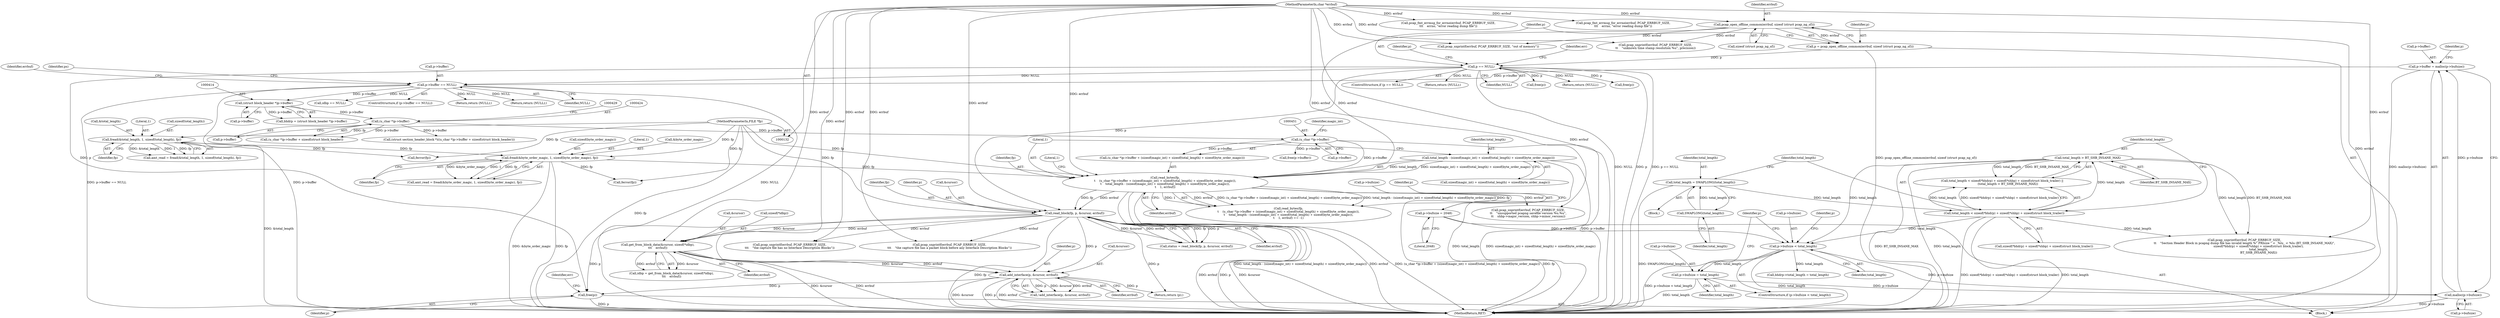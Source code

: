 digraph "0_libpcap_87d6bef033062f969e70fa40c43dfd945d5a20ab@API" {
"1000701" [label="(Call,free(p))"];
"1000549" [label="(Call,read_block(fp, p, &cursor, errbuf))"];
"1000447" [label="(Call,read_bytes(fp,\n\t    (u_char *)p->buffer + (sizeof(magic_int) + sizeof(total_length) + sizeof(byte_order_magic)),\n\t    total_length - (sizeof(magic_int) + sizeof(total_length) + sizeof(byte_order_magic)),\n\t    1, errbuf))"];
"1000205" [label="(Call,fread(&byte_order_magic, 1, sizeof(byte_order_magic), fp))"];
"1000173" [label="(Call,fread(&total_length, 1, sizeof(total_length), fp))"];
"1000134" [label="(MethodParameterIn,FILE *fp)"];
"1000450" [label="(Call,(u_char *)p->buffer)"];
"1000423" [label="(Call,(u_char *)p->buffer)"];
"1000413" [label="(Call,(struct block_header *)p->buffer)"];
"1000388" [label="(Call,p->buffer == NULL)"];
"1000379" [label="(Call,p->buffer = malloc(p->bufsize))"];
"1000383" [label="(Call,malloc(p->bufsize))"];
"1000374" [label="(Call,p->bufsize = total_length)"];
"1000369" [label="(Call,p->bufsize < total_length)"];
"1000363" [label="(Call,p->bufsize = 2048)"];
"1000272" [label="(Call,total_length > BT_SHB_INSANE_MAX)"];
"1000260" [label="(Call,total_length < sizeof(*bhdrp) + sizeof(*shbp) + sizeof(struct block_trailer))"];
"1000254" [label="(Call,total_length = SWAPLONG(total_length))"];
"1000256" [label="(Call,SWAPLONG(total_length))"];
"1000305" [label="(Call,p == NULL)"];
"1000298" [label="(Call,p = pcap_open_offline_common(errbuf, sizeof (struct pcap_ng_sf)))"];
"1000300" [label="(Call,pcap_open_offline_common(errbuf, sizeof (struct pcap_ng_sf)))"];
"1000136" [label="(MethodParameterIn,char *errbuf)"];
"1000463" [label="(Call,total_length - (sizeof(magic_int) + sizeof(total_length) + sizeof(byte_order_magic)))"];
"1000614" [label="(Call,add_interface(p, &cursor, errbuf))"];
"1000579" [label="(Call,get_from_block_data(&cursor, sizeof(*idbp),\n\t\t\t    errbuf))"];
"1000171" [label="(Call,amt_read = fread(&total_length, 1, sizeof(total_length), fp))"];
"1000547" [label="(Call,status = read_block(fp, p, &cursor, errbuf))"];
"1000375" [label="(Call,p->bufsize)"];
"1000585" [label="(Identifier,errbuf)"];
"1000299" [label="(Identifier,p)"];
"1000239" [label="(Block,)"];
"1000615" [label="(Identifier,p)"];
"1000423" [label="(Call,(u_char *)p->buffer)"];
"1000311" [label="(Identifier,err)"];
"1000448" [label="(Identifier,fp)"];
"1000465" [label="(Call,sizeof(magic_int) + sizeof(total_length) + sizeof(byte_order_magic))"];
"1000464" [label="(Identifier,total_length)"];
"1000371" [label="(Identifier,p)"];
"1000415" [label="(Call,p->buffer)"];
"1000260" [label="(Call,total_length < sizeof(*bhdrp) + sizeof(*shbp) + sizeof(struct block_trailer))"];
"1000618" [label="(Identifier,errbuf)"];
"1000404" [label="(Return,return (NULL);)"];
"1000624" [label="(Call,pcap_snprintf(errbuf, PCAP_ERRBUF_SIZE,\n\t\t\t    \"the capture file has a packet block before any Interface Description Blocks\"))"];
"1000176" [label="(Literal,1)"];
"1000435" [label="(Call,bhdrp->total_length = total_length)"];
"1000513" [label="(Call,pcap_snprintf(errbuf, PCAP_ERRBUF_SIZE,\n\t\t    \"unsupported pcapng savefile version %u.%u\",\n\t\t    shbp->major_version, shbp->minor_version))"];
"1000616" [label="(Call,&cursor)"];
"1000138" [label="(Block,)"];
"1000395" [label="(Identifier,errbuf)"];
"1000300" [label="(Call,pcap_open_offline_common(errbuf, sizeof (struct pcap_ng_sf)))"];
"1000373" [label="(Identifier,total_length)"];
"1000305" [label="(Call,p == NULL)"];
"1000187" [label="(Call,ferror(fp))"];
"1000463" [label="(Call,total_length - (sizeof(magic_int) + sizeof(total_length) + sizeof(byte_order_magic)))"];
"1000394" [label="(Call,pcap_snprintf(errbuf, PCAP_ERRBUF_SIZE, \"out of memory\"))"];
"1000307" [label="(Identifier,NULL)"];
"1000134" [label="(MethodParameterIn,FILE *fp)"];
"1000554" [label="(Identifier,errbuf)"];
"1000302" [label="(Call,sizeof (struct pcap_ng_sf))"];
"1000211" [label="(Identifier,fp)"];
"1000343" [label="(Call,pcap_snprintf(errbuf, PCAP_ERRBUF_SIZE,\n\t\t    \"unknown time stamp resolution %u\", precision))"];
"1000255" [label="(Identifier,total_length)"];
"1000449" [label="(Call,(u_char *)p->buffer + (sizeof(magic_int) + sizeof(total_length) + sizeof(byte_order_magic)))"];
"1000398" [label="(Call,free(p))"];
"1000707" [label="(Return,return (NULL);)"];
"1000452" [label="(Call,p->buffer)"];
"1000206" [label="(Call,&byte_order_magic)"];
"1000177" [label="(Call,sizeof(total_length))"];
"1000701" [label="(Call,free(p))"];
"1000614" [label="(Call,add_interface(p, &cursor, errbuf))"];
"1000705" [label="(Identifier,err)"];
"1000425" [label="(Call,p->buffer)"];
"1000272" [label="(Call,total_length > BT_SHB_INSANE_MAX)"];
"1000209" [label="(Call,sizeof(byte_order_magic))"];
"1000313" [label="(Return,return (NULL);)"];
"1000384" [label="(Call,p->bufsize)"];
"1000392" [label="(Identifier,NULL)"];
"1000413" [label="(Call,(struct block_header *)p->buffer)"];
"1000383" [label="(Call,malloc(p->bufsize))"];
"1000369" [label="(Call,p->bufsize < total_length)"];
"1000702" [label="(Identifier,p)"];
"1000348" [label="(Call,free(p))"];
"1000378" [label="(Identifier,total_length)"];
"1000420" [label="(Call,(struct section_header_block *)((u_char *)p->buffer + sizeof(struct block_header)))"];
"1000613" [label="(Call,!add_interface(p, &cursor, errbuf))"];
"1000476" [label="(Literal,1)"];
"1000376" [label="(Identifier,p)"];
"1000370" [label="(Call,p->bufsize)"];
"1000381" [label="(Identifier,p)"];
"1000587" [label="(Call,idbp == NULL)"];
"1000261" [label="(Identifier,total_length)"];
"1000174" [label="(Call,&total_length)"];
"1000254" [label="(Call,total_length = SWAPLONG(total_length))"];
"1000552" [label="(Call,&cursor)"];
"1000550" [label="(Identifier,fp)"];
"1000179" [label="(Identifier,fp)"];
"1000379" [label="(Call,p->buffer = malloc(p->bufsize))"];
"1000203" [label="(Call,amt_read = fread(&byte_order_magic, 1, sizeof(byte_order_magic), fp))"];
"1000273" [label="(Identifier,total_length)"];
"1000257" [label="(Identifier,total_length)"];
"1000367" [label="(Literal,2048)"];
"1000205" [label="(Call,fread(&byte_order_magic, 1, sizeof(byte_order_magic), fp))"];
"1000173" [label="(Call,fread(&total_length, 1, sizeof(total_length), fp))"];
"1000276" [label="(Call,pcap_snprintf(errbuf, PCAP_ERRBUF_SIZE,\n\t\t    \"Section Header Block in pcapng dump file has invalid length %\" PRIsize \" < _%lu_ < %lu (BT_SHB_INSANE_MAX)\",\n                              sizeof(*bhdrp) + sizeof(*shbp) + sizeof(struct block_trailer),\n                              total_length,\n                              BT_SHB_INSANE_MAX))"];
"1000317" [label="(Identifier,p)"];
"1000473" [label="(Literal,1)"];
"1000368" [label="(ControlStructure,if (p->bufsize < total_length))"];
"1000580" [label="(Call,&cursor)"];
"1000274" [label="(Identifier,BT_SHB_INSANE_MAX)"];
"1000582" [label="(Call,sizeof(*idbp))"];
"1000457" [label="(Identifier,magic_int)"];
"1000549" [label="(Call,read_block(fp, p, &cursor, errbuf))"];
"1000298" [label="(Call,p = pcap_open_offline_common(errbuf, sizeof (struct pcap_ng_sf)))"];
"1000422" [label="(Call,(u_char *)p->buffer + sizeof(struct block_header))"];
"1000388" [label="(Call,p->buffer == NULL)"];
"1000259" [label="(Call,total_length < sizeof(*bhdrp) + sizeof(*shbp) + sizeof(struct block_trailer) ||\n            (total_length > BT_SHB_INSANE_MAX))"];
"1000577" [label="(Call,idbp = get_from_block_data(&cursor, sizeof(*idbp),\n\t\t\t    errbuf))"];
"1000304" [label="(ControlStructure,if (p == NULL))"];
"1000408" [label="(Identifier,ps)"];
"1000579" [label="(Call,get_from_block_data(&cursor, sizeof(*idbp),\n\t\t\t    errbuf))"];
"1000306" [label="(Identifier,p)"];
"1000354" [label="(Return,return (NULL);)"];
"1000219" [label="(Call,ferror(fp))"];
"1000262" [label="(Call,sizeof(*bhdrp) + sizeof(*shbp) + sizeof(struct block_trailer))"];
"1000364" [label="(Call,p->bufsize)"];
"1000709" [label="(MethodReturn,RET)"];
"1000447" [label="(Call,read_bytes(fp,\n\t    (u_char *)p->buffer + (sizeof(magic_int) + sizeof(total_length) + sizeof(byte_order_magic)),\n\t    total_length - (sizeof(magic_int) + sizeof(total_length) + sizeof(byte_order_magic)),\n\t    1, errbuf))"];
"1000560" [label="(Call,pcap_snprintf(errbuf, PCAP_ERRBUF_SIZE,\n\t\t\t    \"the capture file has no Interface Description Blocks\"))"];
"1000411" [label="(Call,bhdrp = (struct block_header *)p->buffer)"];
"1000446" [label="(Call,read_bytes(fp,\n\t    (u_char *)p->buffer + (sizeof(magic_int) + sizeof(total_length) + sizeof(byte_order_magic)),\n\t    total_length - (sizeof(magic_int) + sizeof(total_length) + sizeof(byte_order_magic)),\n\t    1, errbuf) == -1)"];
"1000450" [label="(Call,(u_char *)p->buffer)"];
"1000363" [label="(Call,p->bufsize = 2048)"];
"1000551" [label="(Identifier,p)"];
"1000690" [label="(Return,return (p);)"];
"1000474" [label="(Identifier,errbuf)"];
"1000387" [label="(ControlStructure,if (p->buffer == NULL))"];
"1000222" [label="(Call,pcap_fmt_errmsg_for_errno(errbuf, PCAP_ERRBUF_SIZE,\n\t\t\t    errno, \"error reading dump file\"))"];
"1000380" [label="(Call,p->buffer)"];
"1000136" [label="(MethodParameterIn,char *errbuf)"];
"1000389" [label="(Call,p->buffer)"];
"1000390" [label="(Identifier,p)"];
"1000208" [label="(Literal,1)"];
"1000256" [label="(Call,SWAPLONG(total_length))"];
"1000374" [label="(Call,p->bufsize = total_length)"];
"1000301" [label="(Identifier,errbuf)"];
"1000190" [label="(Call,pcap_fmt_errmsg_for_errno(errbuf, PCAP_ERRBUF_SIZE,\n\t\t\t    errno, \"error reading dump file\"))"];
"1000697" [label="(Call,free(p->buffer))"];
"1000701" -> "1000138"  [label="AST: "];
"1000701" -> "1000702"  [label="CFG: "];
"1000702" -> "1000701"  [label="AST: "];
"1000705" -> "1000701"  [label="CFG: "];
"1000701" -> "1000709"  [label="DDG: p"];
"1000549" -> "1000701"  [label="DDG: p"];
"1000614" -> "1000701"  [label="DDG: p"];
"1000305" -> "1000701"  [label="DDG: p"];
"1000549" -> "1000547"  [label="AST: "];
"1000549" -> "1000554"  [label="CFG: "];
"1000550" -> "1000549"  [label="AST: "];
"1000551" -> "1000549"  [label="AST: "];
"1000552" -> "1000549"  [label="AST: "];
"1000554" -> "1000549"  [label="AST: "];
"1000547" -> "1000549"  [label="CFG: "];
"1000549" -> "1000709"  [label="DDG: fp"];
"1000549" -> "1000709"  [label="DDG: errbuf"];
"1000549" -> "1000709"  [label="DDG: p"];
"1000549" -> "1000709"  [label="DDG: &cursor"];
"1000549" -> "1000547"  [label="DDG: fp"];
"1000549" -> "1000547"  [label="DDG: p"];
"1000549" -> "1000547"  [label="DDG: &cursor"];
"1000549" -> "1000547"  [label="DDG: errbuf"];
"1000447" -> "1000549"  [label="DDG: fp"];
"1000447" -> "1000549"  [label="DDG: errbuf"];
"1000134" -> "1000549"  [label="DDG: fp"];
"1000305" -> "1000549"  [label="DDG: p"];
"1000136" -> "1000549"  [label="DDG: errbuf"];
"1000549" -> "1000560"  [label="DDG: errbuf"];
"1000549" -> "1000579"  [label="DDG: &cursor"];
"1000549" -> "1000579"  [label="DDG: errbuf"];
"1000549" -> "1000614"  [label="DDG: p"];
"1000549" -> "1000624"  [label="DDG: errbuf"];
"1000549" -> "1000690"  [label="DDG: p"];
"1000447" -> "1000446"  [label="AST: "];
"1000447" -> "1000474"  [label="CFG: "];
"1000448" -> "1000447"  [label="AST: "];
"1000449" -> "1000447"  [label="AST: "];
"1000463" -> "1000447"  [label="AST: "];
"1000473" -> "1000447"  [label="AST: "];
"1000474" -> "1000447"  [label="AST: "];
"1000476" -> "1000447"  [label="CFG: "];
"1000447" -> "1000709"  [label="DDG: total_length - (sizeof(magic_int) + sizeof(total_length) + sizeof(byte_order_magic))"];
"1000447" -> "1000709"  [label="DDG: errbuf"];
"1000447" -> "1000709"  [label="DDG: (u_char *)p->buffer + (sizeof(magic_int) + sizeof(total_length) + sizeof(byte_order_magic))"];
"1000447" -> "1000709"  [label="DDG: fp"];
"1000447" -> "1000446"  [label="DDG: errbuf"];
"1000447" -> "1000446"  [label="DDG: (u_char *)p->buffer + (sizeof(magic_int) + sizeof(total_length) + sizeof(byte_order_magic))"];
"1000447" -> "1000446"  [label="DDG: total_length - (sizeof(magic_int) + sizeof(total_length) + sizeof(byte_order_magic))"];
"1000447" -> "1000446"  [label="DDG: fp"];
"1000447" -> "1000446"  [label="DDG: 1"];
"1000205" -> "1000447"  [label="DDG: fp"];
"1000134" -> "1000447"  [label="DDG: fp"];
"1000450" -> "1000447"  [label="DDG: p->buffer"];
"1000463" -> "1000447"  [label="DDG: total_length"];
"1000463" -> "1000447"  [label="DDG: sizeof(magic_int) + sizeof(total_length) + sizeof(byte_order_magic)"];
"1000300" -> "1000447"  [label="DDG: errbuf"];
"1000136" -> "1000447"  [label="DDG: errbuf"];
"1000447" -> "1000513"  [label="DDG: errbuf"];
"1000205" -> "1000203"  [label="AST: "];
"1000205" -> "1000211"  [label="CFG: "];
"1000206" -> "1000205"  [label="AST: "];
"1000208" -> "1000205"  [label="AST: "];
"1000209" -> "1000205"  [label="AST: "];
"1000211" -> "1000205"  [label="AST: "];
"1000203" -> "1000205"  [label="CFG: "];
"1000205" -> "1000709"  [label="DDG: &byte_order_magic"];
"1000205" -> "1000709"  [label="DDG: fp"];
"1000205" -> "1000203"  [label="DDG: &byte_order_magic"];
"1000205" -> "1000203"  [label="DDG: 1"];
"1000205" -> "1000203"  [label="DDG: fp"];
"1000173" -> "1000205"  [label="DDG: fp"];
"1000134" -> "1000205"  [label="DDG: fp"];
"1000205" -> "1000219"  [label="DDG: fp"];
"1000173" -> "1000171"  [label="AST: "];
"1000173" -> "1000179"  [label="CFG: "];
"1000174" -> "1000173"  [label="AST: "];
"1000176" -> "1000173"  [label="AST: "];
"1000177" -> "1000173"  [label="AST: "];
"1000179" -> "1000173"  [label="AST: "];
"1000171" -> "1000173"  [label="CFG: "];
"1000173" -> "1000709"  [label="DDG: &total_length"];
"1000173" -> "1000171"  [label="DDG: &total_length"];
"1000173" -> "1000171"  [label="DDG: 1"];
"1000173" -> "1000171"  [label="DDG: fp"];
"1000134" -> "1000173"  [label="DDG: fp"];
"1000173" -> "1000187"  [label="DDG: fp"];
"1000134" -> "1000132"  [label="AST: "];
"1000134" -> "1000709"  [label="DDG: fp"];
"1000134" -> "1000187"  [label="DDG: fp"];
"1000134" -> "1000219"  [label="DDG: fp"];
"1000450" -> "1000449"  [label="AST: "];
"1000450" -> "1000452"  [label="CFG: "];
"1000451" -> "1000450"  [label="AST: "];
"1000452" -> "1000450"  [label="AST: "];
"1000457" -> "1000450"  [label="CFG: "];
"1000450" -> "1000709"  [label="DDG: p->buffer"];
"1000450" -> "1000449"  [label="DDG: p->buffer"];
"1000423" -> "1000450"  [label="DDG: p->buffer"];
"1000450" -> "1000697"  [label="DDG: p->buffer"];
"1000423" -> "1000422"  [label="AST: "];
"1000423" -> "1000425"  [label="CFG: "];
"1000424" -> "1000423"  [label="AST: "];
"1000425" -> "1000423"  [label="AST: "];
"1000429" -> "1000423"  [label="CFG: "];
"1000423" -> "1000420"  [label="DDG: p->buffer"];
"1000423" -> "1000422"  [label="DDG: p->buffer"];
"1000413" -> "1000423"  [label="DDG: p->buffer"];
"1000413" -> "1000411"  [label="AST: "];
"1000413" -> "1000415"  [label="CFG: "];
"1000414" -> "1000413"  [label="AST: "];
"1000415" -> "1000413"  [label="AST: "];
"1000411" -> "1000413"  [label="CFG: "];
"1000413" -> "1000411"  [label="DDG: p->buffer"];
"1000388" -> "1000413"  [label="DDG: p->buffer"];
"1000388" -> "1000387"  [label="AST: "];
"1000388" -> "1000392"  [label="CFG: "];
"1000389" -> "1000388"  [label="AST: "];
"1000392" -> "1000388"  [label="AST: "];
"1000395" -> "1000388"  [label="CFG: "];
"1000408" -> "1000388"  [label="CFG: "];
"1000388" -> "1000709"  [label="DDG: p->buffer"];
"1000388" -> "1000709"  [label="DDG: NULL"];
"1000388" -> "1000709"  [label="DDG: p->buffer == NULL"];
"1000379" -> "1000388"  [label="DDG: p->buffer"];
"1000305" -> "1000388"  [label="DDG: NULL"];
"1000388" -> "1000404"  [label="DDG: NULL"];
"1000388" -> "1000587"  [label="DDG: NULL"];
"1000388" -> "1000707"  [label="DDG: NULL"];
"1000379" -> "1000138"  [label="AST: "];
"1000379" -> "1000383"  [label="CFG: "];
"1000380" -> "1000379"  [label="AST: "];
"1000383" -> "1000379"  [label="AST: "];
"1000390" -> "1000379"  [label="CFG: "];
"1000379" -> "1000709"  [label="DDG: malloc(p->bufsize)"];
"1000383" -> "1000379"  [label="DDG: p->bufsize"];
"1000383" -> "1000384"  [label="CFG: "];
"1000384" -> "1000383"  [label="AST: "];
"1000383" -> "1000709"  [label="DDG: p->bufsize"];
"1000374" -> "1000383"  [label="DDG: p->bufsize"];
"1000369" -> "1000383"  [label="DDG: p->bufsize"];
"1000374" -> "1000368"  [label="AST: "];
"1000374" -> "1000378"  [label="CFG: "];
"1000375" -> "1000374"  [label="AST: "];
"1000378" -> "1000374"  [label="AST: "];
"1000381" -> "1000374"  [label="CFG: "];
"1000374" -> "1000709"  [label="DDG: total_length"];
"1000369" -> "1000374"  [label="DDG: total_length"];
"1000369" -> "1000368"  [label="AST: "];
"1000369" -> "1000373"  [label="CFG: "];
"1000370" -> "1000369"  [label="AST: "];
"1000373" -> "1000369"  [label="AST: "];
"1000376" -> "1000369"  [label="CFG: "];
"1000381" -> "1000369"  [label="CFG: "];
"1000369" -> "1000709"  [label="DDG: p->bufsize < total_length"];
"1000369" -> "1000709"  [label="DDG: total_length"];
"1000363" -> "1000369"  [label="DDG: p->bufsize"];
"1000272" -> "1000369"  [label="DDG: total_length"];
"1000260" -> "1000369"  [label="DDG: total_length"];
"1000369" -> "1000435"  [label="DDG: total_length"];
"1000363" -> "1000138"  [label="AST: "];
"1000363" -> "1000367"  [label="CFG: "];
"1000364" -> "1000363"  [label="AST: "];
"1000367" -> "1000363"  [label="AST: "];
"1000371" -> "1000363"  [label="CFG: "];
"1000272" -> "1000259"  [label="AST: "];
"1000272" -> "1000274"  [label="CFG: "];
"1000273" -> "1000272"  [label="AST: "];
"1000274" -> "1000272"  [label="AST: "];
"1000259" -> "1000272"  [label="CFG: "];
"1000272" -> "1000709"  [label="DDG: BT_SHB_INSANE_MAX"];
"1000272" -> "1000709"  [label="DDG: total_length"];
"1000272" -> "1000259"  [label="DDG: total_length"];
"1000272" -> "1000259"  [label="DDG: BT_SHB_INSANE_MAX"];
"1000260" -> "1000272"  [label="DDG: total_length"];
"1000272" -> "1000276"  [label="DDG: total_length"];
"1000272" -> "1000276"  [label="DDG: BT_SHB_INSANE_MAX"];
"1000260" -> "1000259"  [label="AST: "];
"1000260" -> "1000262"  [label="CFG: "];
"1000261" -> "1000260"  [label="AST: "];
"1000262" -> "1000260"  [label="AST: "];
"1000273" -> "1000260"  [label="CFG: "];
"1000259" -> "1000260"  [label="CFG: "];
"1000260" -> "1000709"  [label="DDG: sizeof(*bhdrp) + sizeof(*shbp) + sizeof(struct block_trailer)"];
"1000260" -> "1000709"  [label="DDG: total_length"];
"1000260" -> "1000259"  [label="DDG: total_length"];
"1000260" -> "1000259"  [label="DDG: sizeof(*bhdrp) + sizeof(*shbp) + sizeof(struct block_trailer)"];
"1000254" -> "1000260"  [label="DDG: total_length"];
"1000260" -> "1000276"  [label="DDG: total_length"];
"1000254" -> "1000239"  [label="AST: "];
"1000254" -> "1000256"  [label="CFG: "];
"1000255" -> "1000254"  [label="AST: "];
"1000256" -> "1000254"  [label="AST: "];
"1000261" -> "1000254"  [label="CFG: "];
"1000254" -> "1000709"  [label="DDG: SWAPLONG(total_length)"];
"1000256" -> "1000254"  [label="DDG: total_length"];
"1000256" -> "1000257"  [label="CFG: "];
"1000257" -> "1000256"  [label="AST: "];
"1000305" -> "1000304"  [label="AST: "];
"1000305" -> "1000307"  [label="CFG: "];
"1000306" -> "1000305"  [label="AST: "];
"1000307" -> "1000305"  [label="AST: "];
"1000311" -> "1000305"  [label="CFG: "];
"1000317" -> "1000305"  [label="CFG: "];
"1000305" -> "1000709"  [label="DDG: p == NULL"];
"1000305" -> "1000709"  [label="DDG: NULL"];
"1000305" -> "1000709"  [label="DDG: p"];
"1000298" -> "1000305"  [label="DDG: p"];
"1000305" -> "1000313"  [label="DDG: NULL"];
"1000305" -> "1000348"  [label="DDG: p"];
"1000305" -> "1000354"  [label="DDG: NULL"];
"1000305" -> "1000398"  [label="DDG: p"];
"1000298" -> "1000138"  [label="AST: "];
"1000298" -> "1000300"  [label="CFG: "];
"1000299" -> "1000298"  [label="AST: "];
"1000300" -> "1000298"  [label="AST: "];
"1000306" -> "1000298"  [label="CFG: "];
"1000298" -> "1000709"  [label="DDG: pcap_open_offline_common(errbuf, sizeof (struct pcap_ng_sf))"];
"1000300" -> "1000298"  [label="DDG: errbuf"];
"1000300" -> "1000302"  [label="CFG: "];
"1000301" -> "1000300"  [label="AST: "];
"1000302" -> "1000300"  [label="AST: "];
"1000300" -> "1000709"  [label="DDG: errbuf"];
"1000136" -> "1000300"  [label="DDG: errbuf"];
"1000300" -> "1000343"  [label="DDG: errbuf"];
"1000300" -> "1000394"  [label="DDG: errbuf"];
"1000136" -> "1000132"  [label="AST: "];
"1000136" -> "1000709"  [label="DDG: errbuf"];
"1000136" -> "1000190"  [label="DDG: errbuf"];
"1000136" -> "1000222"  [label="DDG: errbuf"];
"1000136" -> "1000276"  [label="DDG: errbuf"];
"1000136" -> "1000343"  [label="DDG: errbuf"];
"1000136" -> "1000394"  [label="DDG: errbuf"];
"1000136" -> "1000513"  [label="DDG: errbuf"];
"1000136" -> "1000560"  [label="DDG: errbuf"];
"1000136" -> "1000579"  [label="DDG: errbuf"];
"1000136" -> "1000614"  [label="DDG: errbuf"];
"1000136" -> "1000624"  [label="DDG: errbuf"];
"1000463" -> "1000465"  [label="CFG: "];
"1000464" -> "1000463"  [label="AST: "];
"1000465" -> "1000463"  [label="AST: "];
"1000473" -> "1000463"  [label="CFG: "];
"1000463" -> "1000709"  [label="DDG: sizeof(magic_int) + sizeof(total_length) + sizeof(byte_order_magic)"];
"1000463" -> "1000709"  [label="DDG: total_length"];
"1000614" -> "1000613"  [label="AST: "];
"1000614" -> "1000618"  [label="CFG: "];
"1000615" -> "1000614"  [label="AST: "];
"1000616" -> "1000614"  [label="AST: "];
"1000618" -> "1000614"  [label="AST: "];
"1000613" -> "1000614"  [label="CFG: "];
"1000614" -> "1000709"  [label="DDG: errbuf"];
"1000614" -> "1000709"  [label="DDG: &cursor"];
"1000614" -> "1000709"  [label="DDG: p"];
"1000614" -> "1000613"  [label="DDG: p"];
"1000614" -> "1000613"  [label="DDG: &cursor"];
"1000614" -> "1000613"  [label="DDG: errbuf"];
"1000579" -> "1000614"  [label="DDG: &cursor"];
"1000579" -> "1000614"  [label="DDG: errbuf"];
"1000614" -> "1000690"  [label="DDG: p"];
"1000579" -> "1000577"  [label="AST: "];
"1000579" -> "1000585"  [label="CFG: "];
"1000580" -> "1000579"  [label="AST: "];
"1000582" -> "1000579"  [label="AST: "];
"1000585" -> "1000579"  [label="AST: "];
"1000577" -> "1000579"  [label="CFG: "];
"1000579" -> "1000709"  [label="DDG: &cursor"];
"1000579" -> "1000709"  [label="DDG: errbuf"];
"1000579" -> "1000577"  [label="DDG: &cursor"];
"1000579" -> "1000577"  [label="DDG: errbuf"];
}
